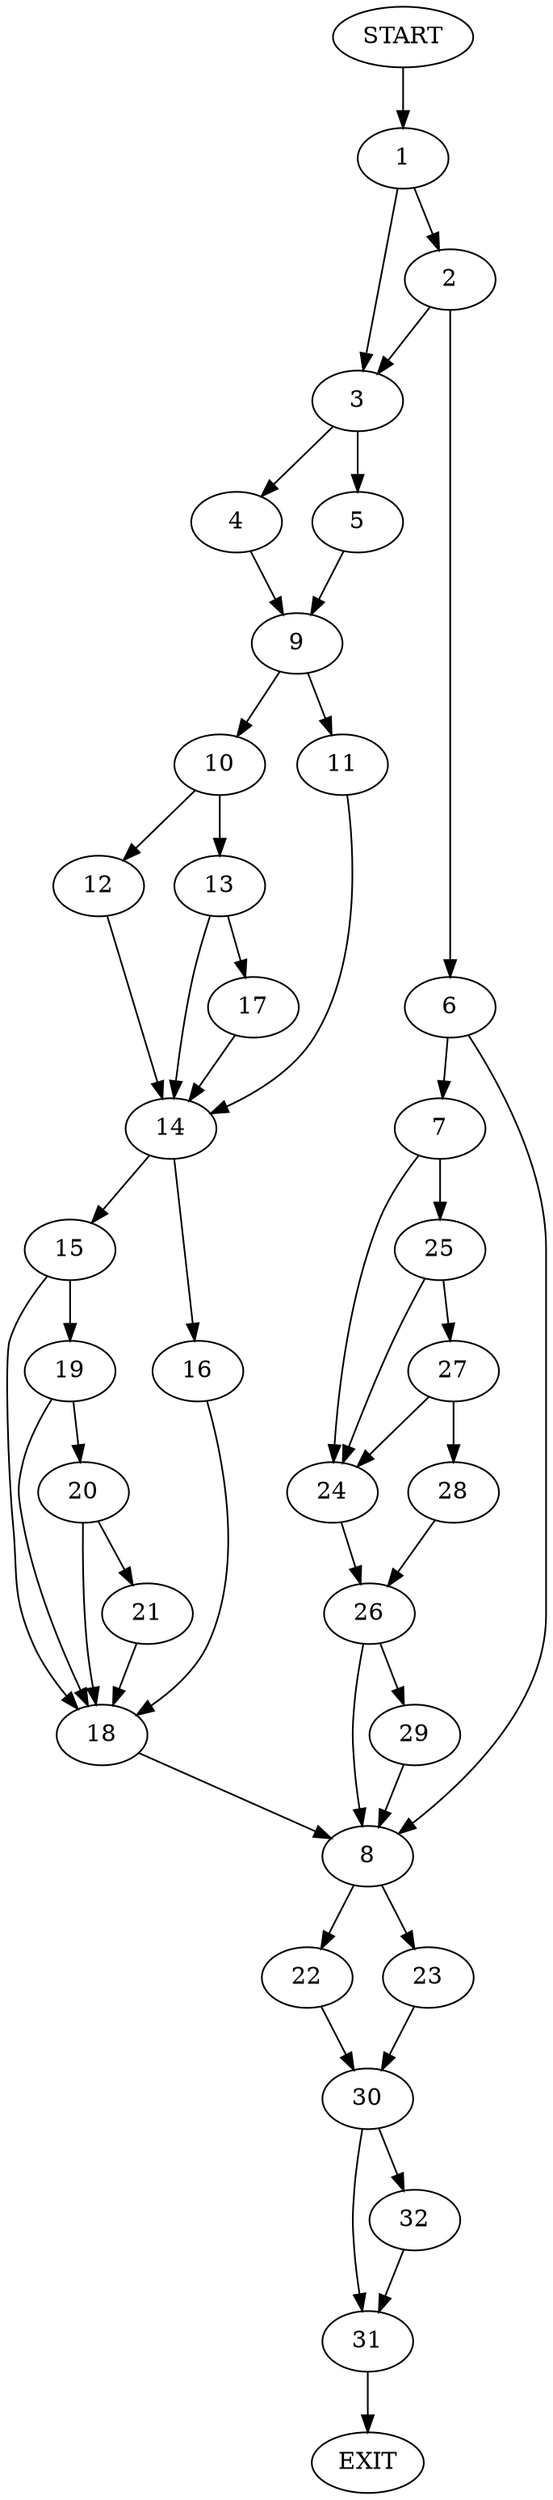 digraph {
0 [label="START"]
33 [label="EXIT"]
0 -> 1
1 -> 2
1 -> 3
3 -> 4
3 -> 5
2 -> 3
2 -> 6
6 -> 7
6 -> 8
5 -> 9
4 -> 9
9 -> 10
9 -> 11
10 -> 12
10 -> 13
11 -> 14
14 -> 15
14 -> 16
13 -> 14
13 -> 17
12 -> 14
17 -> 14
16 -> 18
15 -> 18
15 -> 19
18 -> 8
19 -> 18
19 -> 20
20 -> 18
20 -> 21
21 -> 18
8 -> 22
8 -> 23
7 -> 24
7 -> 25
24 -> 26
25 -> 24
25 -> 27
27 -> 28
27 -> 24
28 -> 26
26 -> 29
26 -> 8
29 -> 8
22 -> 30
23 -> 30
30 -> 31
30 -> 32
32 -> 31
31 -> 33
}
